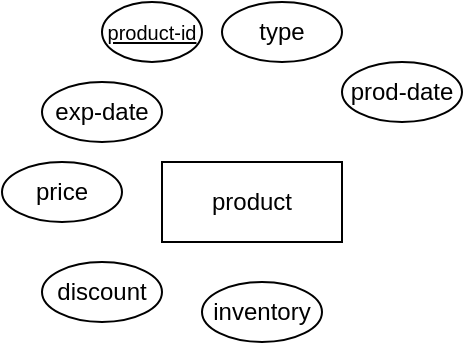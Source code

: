 <mxfile version="24.0.7" type="github">
  <diagram name="Page-1" id="NoP1yKNNsY0W36VBBQck">
    <mxGraphModel dx="1050" dy="1622" grid="1" gridSize="10" guides="1" tooltips="1" connect="1" arrows="1" fold="1" page="1" pageScale="1" pageWidth="850" pageHeight="1100" math="0" shadow="0">
      <root>
        <mxCell id="0" />
        <mxCell id="1" parent="0" />
        <mxCell id="ZoAxR0XOwS3NTh_yEBVf-1" value="product" style="rounded=0;whiteSpace=wrap;html=1;" vertex="1" parent="1">
          <mxGeometry x="90" y="-60" width="90" height="40" as="geometry" />
        </mxCell>
        <mxCell id="ZoAxR0XOwS3NTh_yEBVf-2" value="exp-date" style="ellipse;whiteSpace=wrap;html=1;" vertex="1" parent="1">
          <mxGeometry x="30" y="-100" width="60" height="30" as="geometry" />
        </mxCell>
        <mxCell id="ZoAxR0XOwS3NTh_yEBVf-3" value="prod-date" style="ellipse;whiteSpace=wrap;html=1;" vertex="1" parent="1">
          <mxGeometry x="180" y="-110" width="60" height="30" as="geometry" />
        </mxCell>
        <mxCell id="ZoAxR0XOwS3NTh_yEBVf-4" value="inventory" style="ellipse;whiteSpace=wrap;html=1;" vertex="1" parent="1">
          <mxGeometry x="110" width="60" height="30" as="geometry" />
        </mxCell>
        <mxCell id="ZoAxR0XOwS3NTh_yEBVf-5" value="type" style="ellipse;whiteSpace=wrap;html=1;" vertex="1" parent="1">
          <mxGeometry x="120" y="-140" width="60" height="30" as="geometry" />
        </mxCell>
        <mxCell id="ZoAxR0XOwS3NTh_yEBVf-6" value="discount" style="ellipse;whiteSpace=wrap;html=1;" vertex="1" parent="1">
          <mxGeometry x="30" y="-10" width="60" height="30" as="geometry" />
        </mxCell>
        <mxCell id="ZoAxR0XOwS3NTh_yEBVf-7" value="price" style="ellipse;whiteSpace=wrap;html=1;" vertex="1" parent="1">
          <mxGeometry x="10" y="-60" width="60" height="30" as="geometry" />
        </mxCell>
        <mxCell id="ZoAxR0XOwS3NTh_yEBVf-8" value="&lt;u&gt;&lt;font style=&quot;font-size: 10px;&quot;&gt;product-id&lt;/font&gt;&lt;/u&gt;" style="ellipse;whiteSpace=wrap;html=1;" vertex="1" parent="1">
          <mxGeometry x="60" y="-140" width="50" height="30" as="geometry" />
        </mxCell>
      </root>
    </mxGraphModel>
  </diagram>
</mxfile>
